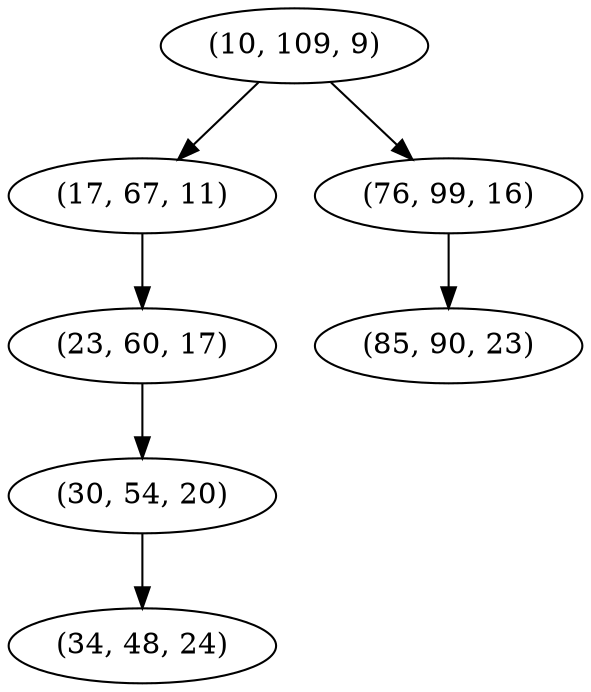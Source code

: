 digraph tree {
    "(10, 109, 9)";
    "(17, 67, 11)";
    "(23, 60, 17)";
    "(30, 54, 20)";
    "(34, 48, 24)";
    "(76, 99, 16)";
    "(85, 90, 23)";
    "(10, 109, 9)" -> "(17, 67, 11)";
    "(10, 109, 9)" -> "(76, 99, 16)";
    "(17, 67, 11)" -> "(23, 60, 17)";
    "(23, 60, 17)" -> "(30, 54, 20)";
    "(30, 54, 20)" -> "(34, 48, 24)";
    "(76, 99, 16)" -> "(85, 90, 23)";
}
